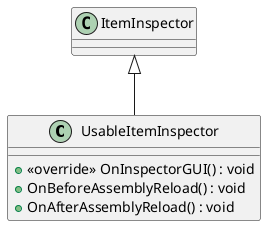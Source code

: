 @startuml
class UsableItemInspector {
    + <<override>> OnInspectorGUI() : void
    + OnBeforeAssemblyReload() : void
    + OnAfterAssemblyReload() : void
}
ItemInspector <|-- UsableItemInspector
@enduml
